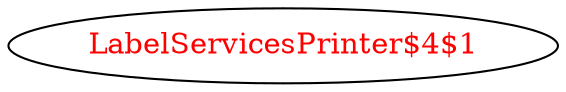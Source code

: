 digraph dependencyGraph {
 concentrate=true;
 ranksep="2.0";
 rankdir="LR"; 
 splines="ortho";
"LabelServicesPrinter$4$1" [fontcolor="red"];
}